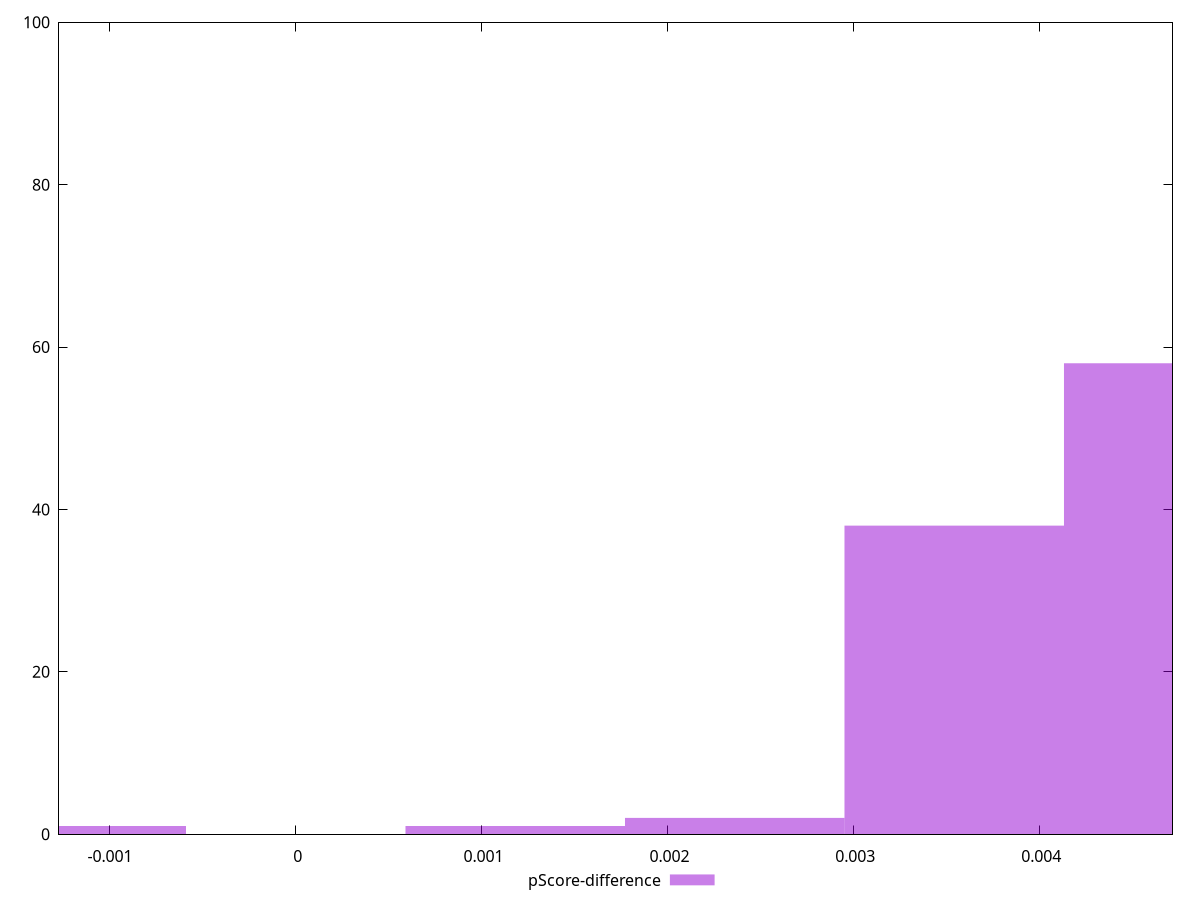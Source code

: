 reset

$pScoreDifference <<EOF
-0.0011810331805359076 1
0.00472413272214363 58
0.002362066361071815 2
0.0035430995416077227 38
0.0011810331805359076 1
EOF

set key outside below
set boxwidth 0.0011810331805359076
set xrange [-0.0012737973380401169:0.004717493698949804]
set yrange [0:100]
set trange [0:100]
set style fill transparent solid 0.5 noborder
set terminal svg size 640, 490 enhanced background rgb 'white'
set output "report_00018_2021-02-10T15-25-16.877Z/interactive/samples/pages+cached+noadtech+nomedia+nocss/pScore-difference/histogram.svg"

plot $pScoreDifference title "pScore-difference" with boxes

reset
